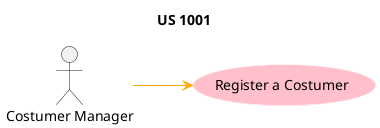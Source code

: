 @startuml
'https://plantuml.com/use-case-diagram

left to right direction
skinparam usecase {
BackgroundColor Pink
BorderColor DarkPink

ArrowColor Orange
ActorBorderColor lightBlue
ActorBackgroundColor Pink
}

title US 1001

actor "Costumer Manager" as CM

CM --> (Register a Costumer)
@enduml